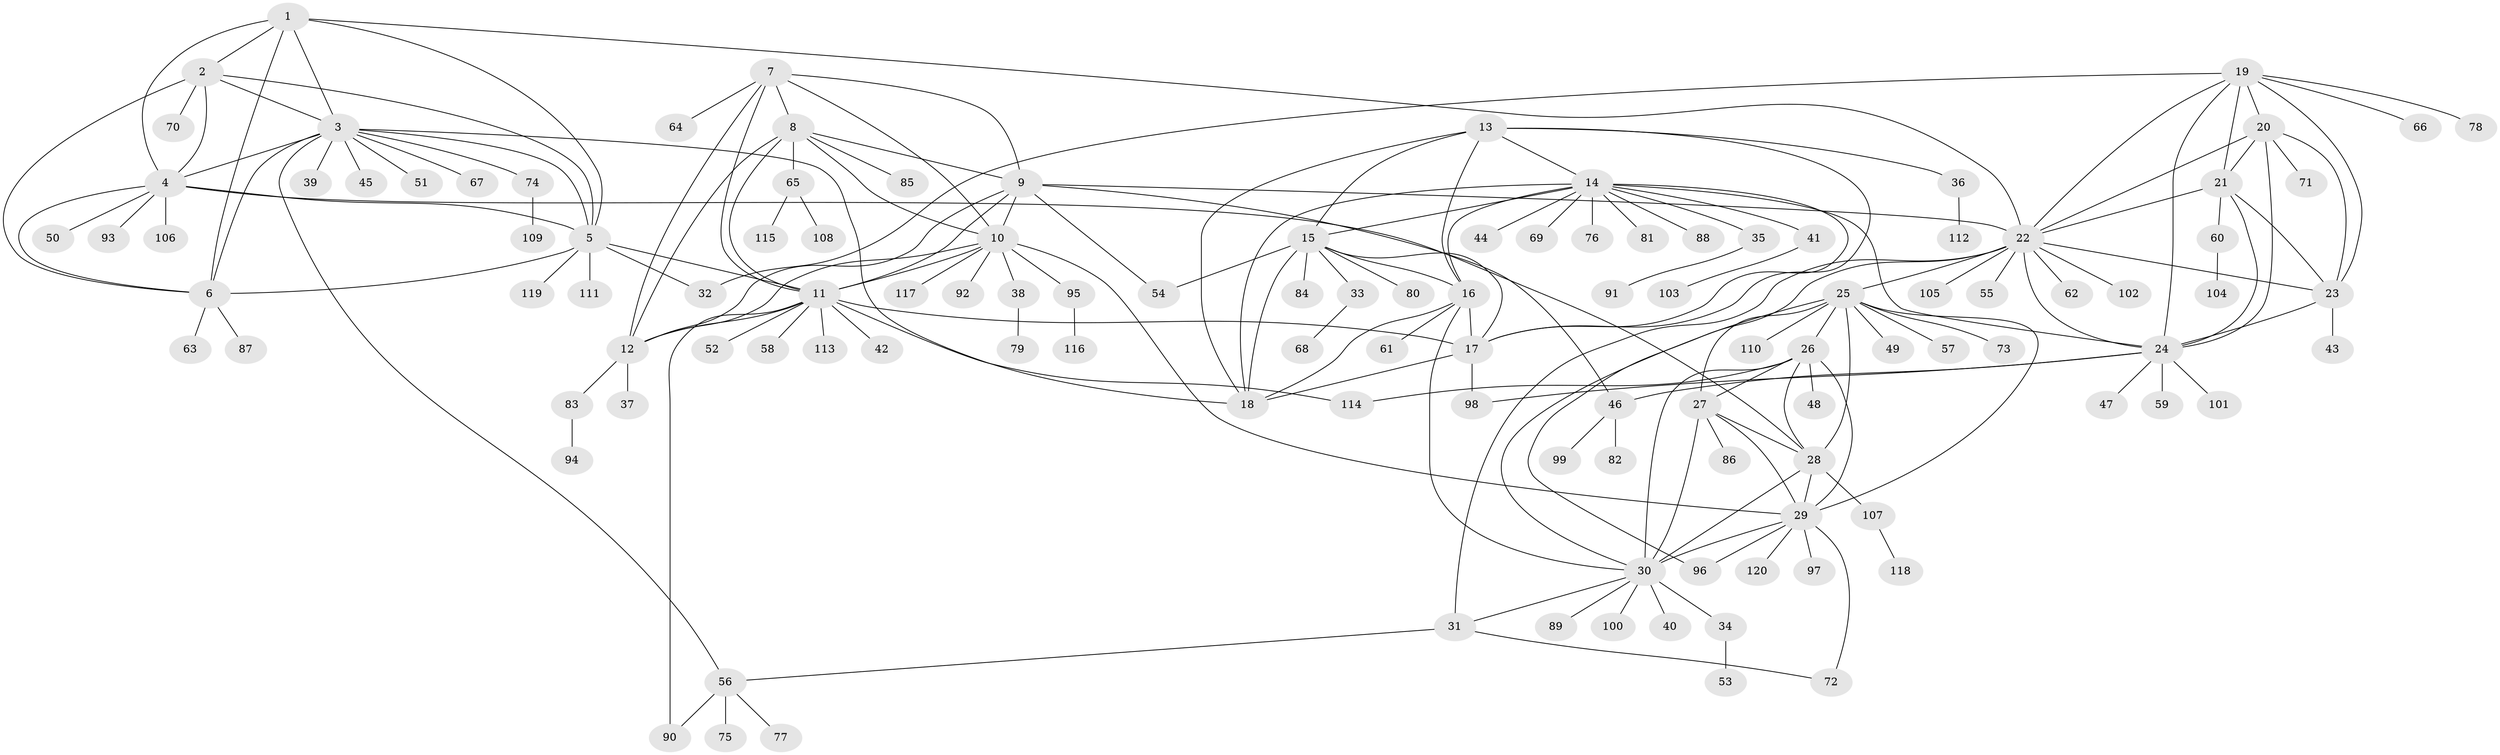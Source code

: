 // Generated by graph-tools (version 1.1) at 2025/50/03/09/25 03:50:27]
// undirected, 120 vertices, 185 edges
graph export_dot {
graph [start="1"]
  node [color=gray90,style=filled];
  1;
  2;
  3;
  4;
  5;
  6;
  7;
  8;
  9;
  10;
  11;
  12;
  13;
  14;
  15;
  16;
  17;
  18;
  19;
  20;
  21;
  22;
  23;
  24;
  25;
  26;
  27;
  28;
  29;
  30;
  31;
  32;
  33;
  34;
  35;
  36;
  37;
  38;
  39;
  40;
  41;
  42;
  43;
  44;
  45;
  46;
  47;
  48;
  49;
  50;
  51;
  52;
  53;
  54;
  55;
  56;
  57;
  58;
  59;
  60;
  61;
  62;
  63;
  64;
  65;
  66;
  67;
  68;
  69;
  70;
  71;
  72;
  73;
  74;
  75;
  76;
  77;
  78;
  79;
  80;
  81;
  82;
  83;
  84;
  85;
  86;
  87;
  88;
  89;
  90;
  91;
  92;
  93;
  94;
  95;
  96;
  97;
  98;
  99;
  100;
  101;
  102;
  103;
  104;
  105;
  106;
  107;
  108;
  109;
  110;
  111;
  112;
  113;
  114;
  115;
  116;
  117;
  118;
  119;
  120;
  1 -- 2;
  1 -- 3;
  1 -- 4;
  1 -- 5;
  1 -- 6;
  1 -- 22;
  2 -- 3;
  2 -- 4;
  2 -- 5;
  2 -- 6;
  2 -- 70;
  3 -- 4;
  3 -- 5;
  3 -- 6;
  3 -- 18;
  3 -- 39;
  3 -- 45;
  3 -- 51;
  3 -- 56;
  3 -- 67;
  3 -- 74;
  4 -- 5;
  4 -- 6;
  4 -- 28;
  4 -- 50;
  4 -- 93;
  4 -- 106;
  5 -- 6;
  5 -- 11;
  5 -- 32;
  5 -- 111;
  5 -- 119;
  6 -- 63;
  6 -- 87;
  7 -- 8;
  7 -- 9;
  7 -- 10;
  7 -- 11;
  7 -- 12;
  7 -- 64;
  8 -- 9;
  8 -- 10;
  8 -- 11;
  8 -- 12;
  8 -- 65;
  8 -- 85;
  9 -- 10;
  9 -- 11;
  9 -- 12;
  9 -- 22;
  9 -- 46;
  9 -- 54;
  10 -- 11;
  10 -- 12;
  10 -- 29;
  10 -- 38;
  10 -- 92;
  10 -- 95;
  10 -- 117;
  11 -- 12;
  11 -- 17;
  11 -- 42;
  11 -- 52;
  11 -- 58;
  11 -- 90;
  11 -- 113;
  11 -- 114;
  12 -- 37;
  12 -- 83;
  13 -- 14;
  13 -- 15;
  13 -- 16;
  13 -- 17;
  13 -- 18;
  13 -- 36;
  14 -- 15;
  14 -- 16;
  14 -- 17;
  14 -- 18;
  14 -- 24;
  14 -- 35;
  14 -- 41;
  14 -- 44;
  14 -- 69;
  14 -- 76;
  14 -- 81;
  14 -- 88;
  15 -- 16;
  15 -- 17;
  15 -- 18;
  15 -- 33;
  15 -- 54;
  15 -- 80;
  15 -- 84;
  16 -- 17;
  16 -- 18;
  16 -- 30;
  16 -- 61;
  17 -- 18;
  17 -- 98;
  19 -- 20;
  19 -- 21;
  19 -- 22;
  19 -- 23;
  19 -- 24;
  19 -- 32;
  19 -- 66;
  19 -- 78;
  20 -- 21;
  20 -- 22;
  20 -- 23;
  20 -- 24;
  20 -- 71;
  21 -- 22;
  21 -- 23;
  21 -- 24;
  21 -- 60;
  22 -- 23;
  22 -- 24;
  22 -- 25;
  22 -- 31;
  22 -- 55;
  22 -- 62;
  22 -- 96;
  22 -- 102;
  22 -- 105;
  23 -- 24;
  23 -- 43;
  24 -- 46;
  24 -- 47;
  24 -- 59;
  24 -- 98;
  24 -- 101;
  25 -- 26;
  25 -- 27;
  25 -- 28;
  25 -- 29;
  25 -- 30;
  25 -- 49;
  25 -- 57;
  25 -- 73;
  25 -- 110;
  26 -- 27;
  26 -- 28;
  26 -- 29;
  26 -- 30;
  26 -- 48;
  26 -- 114;
  27 -- 28;
  27 -- 29;
  27 -- 30;
  27 -- 86;
  28 -- 29;
  28 -- 30;
  28 -- 107;
  29 -- 30;
  29 -- 72;
  29 -- 96;
  29 -- 97;
  29 -- 120;
  30 -- 31;
  30 -- 34;
  30 -- 40;
  30 -- 89;
  30 -- 100;
  31 -- 56;
  31 -- 72;
  33 -- 68;
  34 -- 53;
  35 -- 91;
  36 -- 112;
  38 -- 79;
  41 -- 103;
  46 -- 82;
  46 -- 99;
  56 -- 75;
  56 -- 77;
  56 -- 90;
  60 -- 104;
  65 -- 108;
  65 -- 115;
  74 -- 109;
  83 -- 94;
  95 -- 116;
  107 -- 118;
}

